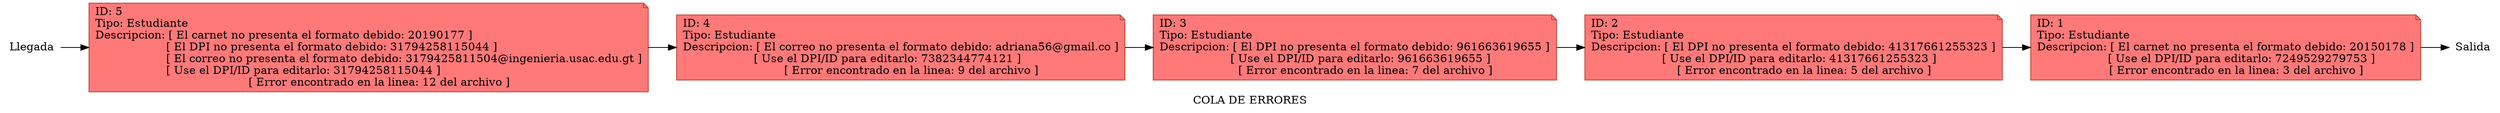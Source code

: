 digraph Errores {
 rankdir=LR;
 label="COLA DE ERRORES";
  node [shape = note, color="#c0392b", style=filled, fillcolor="#ff7979"];
N0[label="ID: 1 \lTipo: Estudiante \lDescripcion: [ El carnet no presenta el formato debido: 20150178 ]\l                    [ Use el DPI/ID para editarlo: 7249529279753 ]\l      [ Error encontrado en la linea: 3 del archivo ]"];
N1[label="ID: 2 \lTipo: Estudiante \lDescripcion: [ El DPI no presenta el formato debido: 41317661255323 ]\l                    [ Use el DPI/ID para editarlo: 41317661255323 ]\l      [ Error encontrado en la linea: 5 del archivo ]"];
N2[label="ID: 3 \lTipo: Estudiante \lDescripcion: [ El DPI no presenta el formato debido: 961663619655 ]\l                    [ Use el DPI/ID para editarlo: 961663619655 ]\l      [ Error encontrado en la linea: 7 del archivo ]"];
N3[label="ID: 4 \lTipo: Estudiante \lDescripcion: [ El correo no presenta el formato debido: adriana56@gmail.co ]\l                    [ Use el DPI/ID para editarlo: 7382344774121 ]\l      [ Error encontrado en la linea: 9 del archivo ]"];
N4[label="ID: 5 \lTipo: Estudiante \lDescripcion: [ El carnet no presenta el formato debido: 20190177 ]\l                    [ El DPI no presenta el formato debido: 31794258115044 ]\l                    [ El correo no presenta el formato debido: 3179425811504@ingenieria.usac.edu.gt ]\l                    [ Use el DPI/ID para editarlo: 31794258115044 ]\l      [ Error encontrado en la linea: 12 del archivo ]"];
aux[label="Salida", shape=none, style=none];
 aux1[label="Llegada", shape=none, style=none];
N1->N0;
N2->N1;
N3->N2;
N4->N3;
N0->aux; 
 aux1->N4;
}